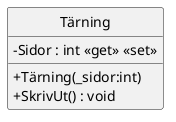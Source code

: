@startuml
skinparam ClassAttributeIconSize 0
skinparam Monochrome true
hide circle
class Tärning {
    - Sidor : int <<get>> <<set>>
    + Tärning(_sidor:int)
    + SkrivUt() : void
}
@enduml

